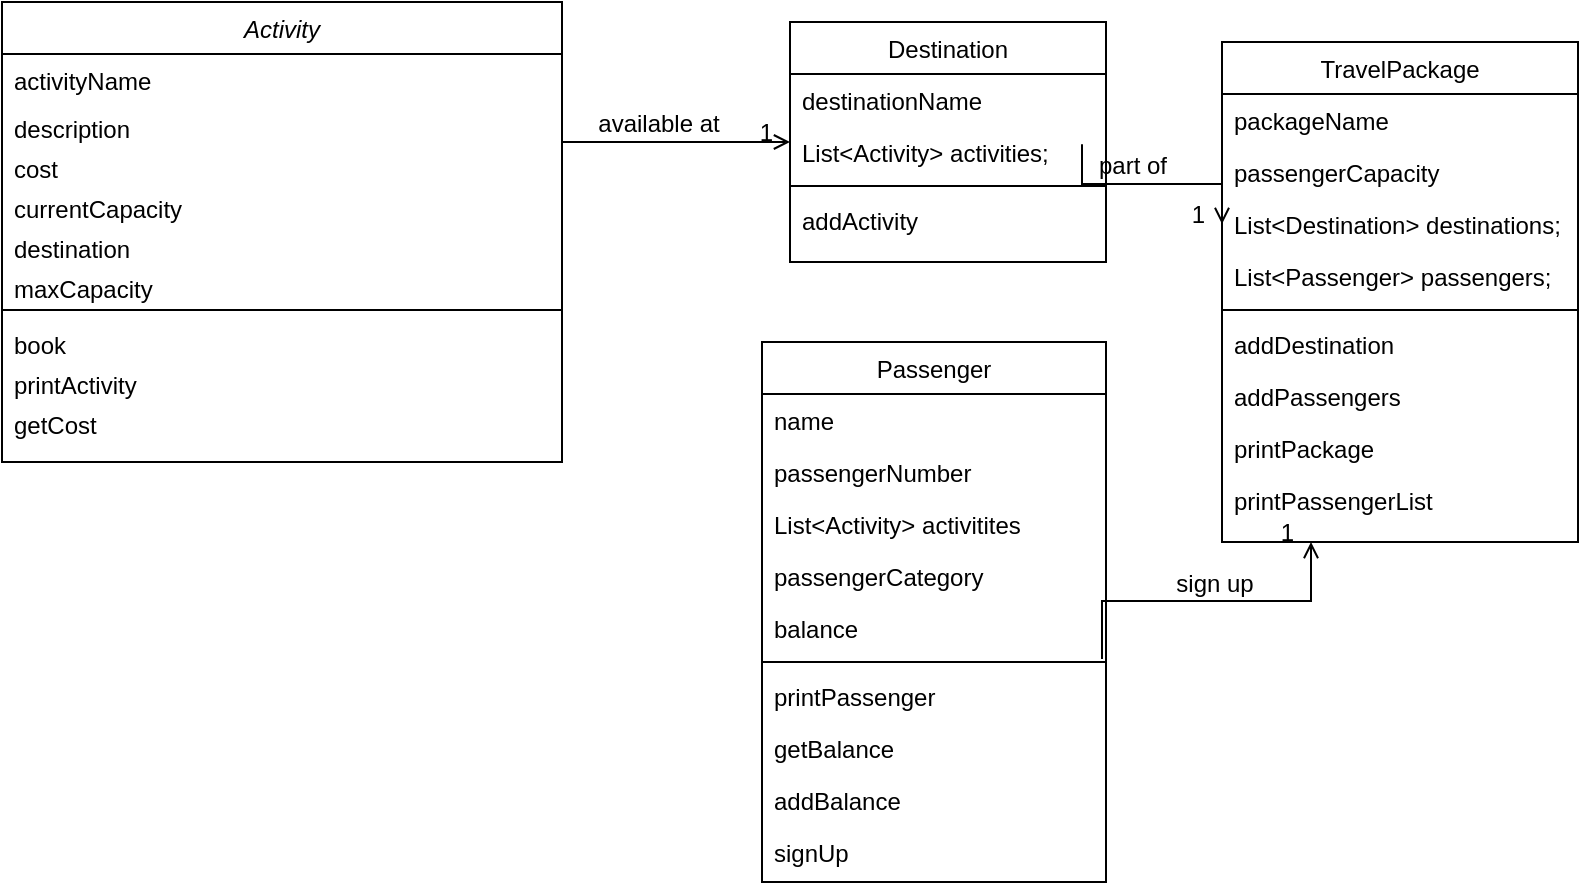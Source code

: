 <mxfile version="21.5.2" type="github">
  <diagram id="C5RBs43oDa-KdzZeNtuy" name="Page-1">
    <mxGraphModel dx="1163" dy="1903" grid="1" gridSize="10" guides="1" tooltips="1" connect="1" arrows="1" fold="1" page="1" pageScale="1" pageWidth="827" pageHeight="1169" math="0" shadow="0">
      <root>
        <mxCell id="WIyWlLk6GJQsqaUBKTNV-0" />
        <mxCell id="WIyWlLk6GJQsqaUBKTNV-1" parent="WIyWlLk6GJQsqaUBKTNV-0" />
        <mxCell id="zkfFHV4jXpPFQw0GAbJ--0" value="Activity" style="swimlane;fontStyle=2;align=center;verticalAlign=top;childLayout=stackLayout;horizontal=1;startSize=26;horizontalStack=0;resizeParent=1;resizeLast=0;collapsible=1;marginBottom=0;rounded=0;shadow=0;strokeWidth=1;" parent="WIyWlLk6GJQsqaUBKTNV-1" vertex="1">
          <mxGeometry x="20" y="60" width="280" height="230" as="geometry">
            <mxRectangle x="230" y="140" width="160" height="26" as="alternateBounds" />
          </mxGeometry>
        </mxCell>
        <mxCell id="zkfFHV4jXpPFQw0GAbJ--1" value="activityName" style="text;align=left;verticalAlign=top;spacingLeft=4;spacingRight=4;overflow=hidden;rotatable=0;points=[[0,0.5],[1,0.5]];portConstraint=eastwest;" parent="zkfFHV4jXpPFQw0GAbJ--0" vertex="1">
          <mxGeometry y="26" width="280" height="24" as="geometry" />
        </mxCell>
        <mxCell id="zkfFHV4jXpPFQw0GAbJ--2" value="description" style="text;align=left;verticalAlign=top;spacingLeft=4;spacingRight=4;overflow=hidden;rotatable=0;points=[[0,0.5],[1,0.5]];portConstraint=eastwest;rounded=0;shadow=0;html=0;" parent="zkfFHV4jXpPFQw0GAbJ--0" vertex="1">
          <mxGeometry y="50" width="280" height="20" as="geometry" />
        </mxCell>
        <mxCell id="zkfFHV4jXpPFQw0GAbJ--3" value="cost" style="text;align=left;verticalAlign=top;spacingLeft=4;spacingRight=4;overflow=hidden;rotatable=0;points=[[0,0.5],[1,0.5]];portConstraint=eastwest;rounded=0;shadow=0;html=0;" parent="zkfFHV4jXpPFQw0GAbJ--0" vertex="1">
          <mxGeometry y="70" width="280" height="20" as="geometry" />
        </mxCell>
        <mxCell id="ZX6LD35gy1W0F-k31ckD-2" value="currentCapacity" style="text;align=left;verticalAlign=top;spacingLeft=4;spacingRight=4;overflow=hidden;rotatable=0;points=[[0,0.5],[1,0.5]];portConstraint=eastwest;rounded=0;shadow=0;html=0;" vertex="1" parent="zkfFHV4jXpPFQw0GAbJ--0">
          <mxGeometry y="90" width="280" height="20" as="geometry" />
        </mxCell>
        <mxCell id="ZX6LD35gy1W0F-k31ckD-3" value="destination" style="text;align=left;verticalAlign=top;spacingLeft=4;spacingRight=4;overflow=hidden;rotatable=0;points=[[0,0.5],[1,0.5]];portConstraint=eastwest;rounded=0;shadow=0;html=0;" vertex="1" parent="zkfFHV4jXpPFQw0GAbJ--0">
          <mxGeometry y="110" width="280" height="20" as="geometry" />
        </mxCell>
        <mxCell id="ZX6LD35gy1W0F-k31ckD-4" value="maxCapacity&#xa;" style="text;align=left;verticalAlign=top;spacingLeft=4;spacingRight=4;overflow=hidden;rotatable=0;points=[[0,0.5],[1,0.5]];portConstraint=eastwest;rounded=0;shadow=0;html=0;" vertex="1" parent="zkfFHV4jXpPFQw0GAbJ--0">
          <mxGeometry y="130" width="280" height="20" as="geometry" />
        </mxCell>
        <mxCell id="zkfFHV4jXpPFQw0GAbJ--4" value="" style="line;html=1;strokeWidth=1;align=left;verticalAlign=middle;spacingTop=-1;spacingLeft=3;spacingRight=3;rotatable=0;labelPosition=right;points=[];portConstraint=eastwest;" parent="zkfFHV4jXpPFQw0GAbJ--0" vertex="1">
          <mxGeometry y="150" width="280" height="8" as="geometry" />
        </mxCell>
        <mxCell id="ZX6LD35gy1W0F-k31ckD-1" value="book" style="text;align=left;verticalAlign=top;spacingLeft=4;spacingRight=4;overflow=hidden;rotatable=0;points=[[0,0.5],[1,0.5]];portConstraint=eastwest;" vertex="1" parent="zkfFHV4jXpPFQw0GAbJ--0">
          <mxGeometry y="158" width="280" height="20" as="geometry" />
        </mxCell>
        <mxCell id="zkfFHV4jXpPFQw0GAbJ--5" value="printActivity" style="text;align=left;verticalAlign=top;spacingLeft=4;spacingRight=4;overflow=hidden;rotatable=0;points=[[0,0.5],[1,0.5]];portConstraint=eastwest;" parent="zkfFHV4jXpPFQw0GAbJ--0" vertex="1">
          <mxGeometry y="178" width="280" height="20" as="geometry" />
        </mxCell>
        <mxCell id="ZX6LD35gy1W0F-k31ckD-0" value="getCost" style="text;align=left;verticalAlign=top;spacingLeft=4;spacingRight=4;overflow=hidden;rotatable=0;points=[[0,0.5],[1,0.5]];portConstraint=eastwest;" vertex="1" parent="zkfFHV4jXpPFQw0GAbJ--0">
          <mxGeometry y="198" width="280" height="22" as="geometry" />
        </mxCell>
        <mxCell id="zkfFHV4jXpPFQw0GAbJ--17" value="Destination" style="swimlane;fontStyle=0;align=center;verticalAlign=top;childLayout=stackLayout;horizontal=1;startSize=26;horizontalStack=0;resizeParent=1;resizeLast=0;collapsible=1;marginBottom=0;rounded=0;shadow=0;strokeWidth=1;" parent="WIyWlLk6GJQsqaUBKTNV-1" vertex="1">
          <mxGeometry x="414" y="70" width="158" height="120" as="geometry">
            <mxRectangle x="550" y="140" width="160" height="26" as="alternateBounds" />
          </mxGeometry>
        </mxCell>
        <mxCell id="zkfFHV4jXpPFQw0GAbJ--18" value="destinationName" style="text;align=left;verticalAlign=top;spacingLeft=4;spacingRight=4;overflow=hidden;rotatable=0;points=[[0,0.5],[1,0.5]];portConstraint=eastwest;" parent="zkfFHV4jXpPFQw0GAbJ--17" vertex="1">
          <mxGeometry y="26" width="158" height="26" as="geometry" />
        </mxCell>
        <mxCell id="zkfFHV4jXpPFQw0GAbJ--19" value="List&lt;Activity&gt; activities;" style="text;align=left;verticalAlign=top;spacingLeft=4;spacingRight=4;overflow=hidden;rotatable=0;points=[[0,0.5],[1,0.5]];portConstraint=eastwest;rounded=0;shadow=0;html=0;" parent="zkfFHV4jXpPFQw0GAbJ--17" vertex="1">
          <mxGeometry y="52" width="158" height="26" as="geometry" />
        </mxCell>
        <mxCell id="zkfFHV4jXpPFQw0GAbJ--23" value="" style="line;html=1;strokeWidth=1;align=left;verticalAlign=middle;spacingTop=-1;spacingLeft=3;spacingRight=3;rotatable=0;labelPosition=right;points=[];portConstraint=eastwest;" parent="zkfFHV4jXpPFQw0GAbJ--17" vertex="1">
          <mxGeometry y="78" width="158" height="8" as="geometry" />
        </mxCell>
        <mxCell id="zkfFHV4jXpPFQw0GAbJ--20" value="addActivity" style="text;align=left;verticalAlign=top;spacingLeft=4;spacingRight=4;overflow=hidden;rotatable=0;points=[[0,0.5],[1,0.5]];portConstraint=eastwest;rounded=0;shadow=0;html=0;" parent="zkfFHV4jXpPFQw0GAbJ--17" vertex="1">
          <mxGeometry y="86" width="158" height="26" as="geometry" />
        </mxCell>
        <mxCell id="zkfFHV4jXpPFQw0GAbJ--26" value="" style="endArrow=open;shadow=0;strokeWidth=1;rounded=0;endFill=1;edgeStyle=elbowEdgeStyle;elbow=vertical;" parent="WIyWlLk6GJQsqaUBKTNV-1" source="zkfFHV4jXpPFQw0GAbJ--0" target="zkfFHV4jXpPFQw0GAbJ--17" edge="1">
          <mxGeometry x="0.5" y="41" relative="1" as="geometry">
            <mxPoint x="380" y="192" as="sourcePoint" />
            <mxPoint x="540" y="192" as="targetPoint" />
            <mxPoint x="-40" y="32" as="offset" />
          </mxGeometry>
        </mxCell>
        <mxCell id="zkfFHV4jXpPFQw0GAbJ--28" value="1" style="resizable=0;align=right;verticalAlign=bottom;labelBackgroundColor=none;fontSize=12;" parent="zkfFHV4jXpPFQw0GAbJ--26" connectable="0" vertex="1">
          <mxGeometry x="1" relative="1" as="geometry">
            <mxPoint x="-7" y="4" as="offset" />
          </mxGeometry>
        </mxCell>
        <mxCell id="zkfFHV4jXpPFQw0GAbJ--29" value="available at" style="text;html=1;resizable=0;points=[];;align=center;verticalAlign=middle;labelBackgroundColor=none;rounded=0;shadow=0;strokeWidth=1;fontSize=12;" parent="zkfFHV4jXpPFQw0GAbJ--26" vertex="1" connectable="0">
          <mxGeometry x="0.5" y="49" relative="1" as="geometry">
            <mxPoint x="-38" y="40" as="offset" />
          </mxGeometry>
        </mxCell>
        <mxCell id="ZX6LD35gy1W0F-k31ckD-5" value="TravelPackage" style="swimlane;fontStyle=0;align=center;verticalAlign=top;childLayout=stackLayout;horizontal=1;startSize=26;horizontalStack=0;resizeParent=1;resizeLast=0;collapsible=1;marginBottom=0;rounded=0;shadow=0;strokeWidth=1;" vertex="1" parent="WIyWlLk6GJQsqaUBKTNV-1">
          <mxGeometry x="630" y="80" width="178" height="250" as="geometry">
            <mxRectangle x="550" y="140" width="160" height="26" as="alternateBounds" />
          </mxGeometry>
        </mxCell>
        <mxCell id="ZX6LD35gy1W0F-k31ckD-6" value="packageName" style="text;align=left;verticalAlign=top;spacingLeft=4;spacingRight=4;overflow=hidden;rotatable=0;points=[[0,0.5],[1,0.5]];portConstraint=eastwest;" vertex="1" parent="ZX6LD35gy1W0F-k31ckD-5">
          <mxGeometry y="26" width="178" height="26" as="geometry" />
        </mxCell>
        <mxCell id="ZX6LD35gy1W0F-k31ckD-15" value="" style="endArrow=open;shadow=0;strokeWidth=1;rounded=0;endFill=1;edgeStyle=elbowEdgeStyle;elbow=vertical;entryX=0;entryY=0.5;entryDx=0;entryDy=0;" edge="1" parent="ZX6LD35gy1W0F-k31ckD-5" target="ZX6LD35gy1W0F-k31ckD-7">
          <mxGeometry x="0.5" y="41" relative="1" as="geometry">
            <mxPoint x="-70" y="51.09" as="sourcePoint" />
            <mxPoint x="44" y="51.09" as="targetPoint" />
            <mxPoint x="-40" y="32" as="offset" />
          </mxGeometry>
        </mxCell>
        <mxCell id="ZX6LD35gy1W0F-k31ckD-16" value="1" style="resizable=0;align=right;verticalAlign=bottom;labelBackgroundColor=none;fontSize=12;" connectable="0" vertex="1" parent="ZX6LD35gy1W0F-k31ckD-15">
          <mxGeometry x="1" relative="1" as="geometry">
            <mxPoint x="-7" y="4" as="offset" />
          </mxGeometry>
        </mxCell>
        <mxCell id="ZX6LD35gy1W0F-k31ckD-17" value="part of" style="text;html=1;resizable=0;points=[];;align=center;verticalAlign=middle;labelBackgroundColor=none;rounded=0;shadow=0;strokeWidth=1;fontSize=12;" vertex="1" connectable="0" parent="ZX6LD35gy1W0F-k31ckD-15">
          <mxGeometry x="0.5" y="49" relative="1" as="geometry">
            <mxPoint x="-38" y="40" as="offset" />
          </mxGeometry>
        </mxCell>
        <mxCell id="ZX6LD35gy1W0F-k31ckD-9" value="passengerCapacity" style="text;align=left;verticalAlign=top;spacingLeft=4;spacingRight=4;overflow=hidden;rotatable=0;points=[[0,0.5],[1,0.5]];portConstraint=eastwest;rounded=0;shadow=0;html=0;" vertex="1" parent="ZX6LD35gy1W0F-k31ckD-5">
          <mxGeometry y="52" width="178" height="26" as="geometry" />
        </mxCell>
        <mxCell id="ZX6LD35gy1W0F-k31ckD-7" value="List&lt;Destination&gt; destinations;" style="text;align=left;verticalAlign=top;spacingLeft=4;spacingRight=4;overflow=hidden;rotatable=0;points=[[0,0.5],[1,0.5]];portConstraint=eastwest;rounded=0;shadow=0;html=0;" vertex="1" parent="ZX6LD35gy1W0F-k31ckD-5">
          <mxGeometry y="78" width="178" height="26" as="geometry" />
        </mxCell>
        <mxCell id="ZX6LD35gy1W0F-k31ckD-10" value="List&lt;Passenger&gt; passengers;" style="text;align=left;verticalAlign=top;spacingLeft=4;spacingRight=4;overflow=hidden;rotatable=0;points=[[0,0.5],[1,0.5]];portConstraint=eastwest;rounded=0;shadow=0;html=0;" vertex="1" parent="ZX6LD35gy1W0F-k31ckD-5">
          <mxGeometry y="104" width="178" height="26" as="geometry" />
        </mxCell>
        <mxCell id="ZX6LD35gy1W0F-k31ckD-8" value="" style="line;html=1;strokeWidth=1;align=left;verticalAlign=middle;spacingTop=-1;spacingLeft=3;spacingRight=3;rotatable=0;labelPosition=right;points=[];portConstraint=eastwest;" vertex="1" parent="ZX6LD35gy1W0F-k31ckD-5">
          <mxGeometry y="130" width="178" height="8" as="geometry" />
        </mxCell>
        <mxCell id="ZX6LD35gy1W0F-k31ckD-11" value="addDestination" style="text;align=left;verticalAlign=top;spacingLeft=4;spacingRight=4;overflow=hidden;rotatable=0;points=[[0,0.5],[1,0.5]];portConstraint=eastwest;rounded=0;shadow=0;html=0;" vertex="1" parent="ZX6LD35gy1W0F-k31ckD-5">
          <mxGeometry y="138" width="178" height="26" as="geometry" />
        </mxCell>
        <mxCell id="ZX6LD35gy1W0F-k31ckD-12" value="addPassengers" style="text;align=left;verticalAlign=top;spacingLeft=4;spacingRight=4;overflow=hidden;rotatable=0;points=[[0,0.5],[1,0.5]];portConstraint=eastwest;rounded=0;shadow=0;html=0;" vertex="1" parent="ZX6LD35gy1W0F-k31ckD-5">
          <mxGeometry y="164" width="178" height="26" as="geometry" />
        </mxCell>
        <mxCell id="ZX6LD35gy1W0F-k31ckD-13" value="printPackage&#xa;" style="text;align=left;verticalAlign=top;spacingLeft=4;spacingRight=4;overflow=hidden;rotatable=0;points=[[0,0.5],[1,0.5]];portConstraint=eastwest;rounded=0;shadow=0;html=0;" vertex="1" parent="ZX6LD35gy1W0F-k31ckD-5">
          <mxGeometry y="190" width="178" height="26" as="geometry" />
        </mxCell>
        <mxCell id="ZX6LD35gy1W0F-k31ckD-14" value="printPassengerList" style="text;align=left;verticalAlign=top;spacingLeft=4;spacingRight=4;overflow=hidden;rotatable=0;points=[[0,0.5],[1,0.5]];portConstraint=eastwest;rounded=0;shadow=0;html=0;" vertex="1" parent="ZX6LD35gy1W0F-k31ckD-5">
          <mxGeometry y="216" width="178" height="26" as="geometry" />
        </mxCell>
        <mxCell id="ZX6LD35gy1W0F-k31ckD-19" value="Passenger" style="swimlane;fontStyle=0;align=center;verticalAlign=top;childLayout=stackLayout;horizontal=1;startSize=26;horizontalStack=0;resizeParent=1;resizeLast=0;collapsible=1;marginBottom=0;rounded=0;shadow=0;strokeWidth=1;" vertex="1" parent="WIyWlLk6GJQsqaUBKTNV-1">
          <mxGeometry x="400" y="230" width="172" height="270" as="geometry">
            <mxRectangle x="550" y="140" width="160" height="26" as="alternateBounds" />
          </mxGeometry>
        </mxCell>
        <mxCell id="ZX6LD35gy1W0F-k31ckD-20" value="name" style="text;align=left;verticalAlign=top;spacingLeft=4;spacingRight=4;overflow=hidden;rotatable=0;points=[[0,0.5],[1,0.5]];portConstraint=eastwest;" vertex="1" parent="ZX6LD35gy1W0F-k31ckD-19">
          <mxGeometry y="26" width="172" height="26" as="geometry" />
        </mxCell>
        <mxCell id="ZX6LD35gy1W0F-k31ckD-21" value="passengerNumber" style="text;align=left;verticalAlign=top;spacingLeft=4;spacingRight=4;overflow=hidden;rotatable=0;points=[[0,0.5],[1,0.5]];portConstraint=eastwest;rounded=0;shadow=0;html=0;" vertex="1" parent="ZX6LD35gy1W0F-k31ckD-19">
          <mxGeometry y="52" width="172" height="26" as="geometry" />
        </mxCell>
        <mxCell id="ZX6LD35gy1W0F-k31ckD-23" value="List&lt;Activity&gt; activitites" style="text;align=left;verticalAlign=top;spacingLeft=4;spacingRight=4;overflow=hidden;rotatable=0;points=[[0,0.5],[1,0.5]];portConstraint=eastwest;rounded=0;shadow=0;html=0;" vertex="1" parent="ZX6LD35gy1W0F-k31ckD-19">
          <mxGeometry y="78" width="172" height="26" as="geometry" />
        </mxCell>
        <mxCell id="ZX6LD35gy1W0F-k31ckD-24" value="passengerCategory" style="text;align=left;verticalAlign=top;spacingLeft=4;spacingRight=4;overflow=hidden;rotatable=0;points=[[0,0.5],[1,0.5]];portConstraint=eastwest;rounded=0;shadow=0;html=0;" vertex="1" parent="ZX6LD35gy1W0F-k31ckD-19">
          <mxGeometry y="104" width="172" height="26" as="geometry" />
        </mxCell>
        <mxCell id="ZX6LD35gy1W0F-k31ckD-25" value="balance" style="text;align=left;verticalAlign=top;spacingLeft=4;spacingRight=4;overflow=hidden;rotatable=0;points=[[0,0.5],[1,0.5]];portConstraint=eastwest;rounded=0;shadow=0;html=0;" vertex="1" parent="ZX6LD35gy1W0F-k31ckD-19">
          <mxGeometry y="130" width="172" height="26" as="geometry" />
        </mxCell>
        <mxCell id="ZX6LD35gy1W0F-k31ckD-22" value="" style="line;html=1;strokeWidth=1;align=left;verticalAlign=middle;spacingTop=-1;spacingLeft=3;spacingRight=3;rotatable=0;labelPosition=right;points=[];portConstraint=eastwest;" vertex="1" parent="ZX6LD35gy1W0F-k31ckD-19">
          <mxGeometry y="156" width="172" height="8" as="geometry" />
        </mxCell>
        <mxCell id="ZX6LD35gy1W0F-k31ckD-26" value="printPassenger" style="text;align=left;verticalAlign=top;spacingLeft=4;spacingRight=4;overflow=hidden;rotatable=0;points=[[0,0.5],[1,0.5]];portConstraint=eastwest;rounded=0;shadow=0;html=0;" vertex="1" parent="ZX6LD35gy1W0F-k31ckD-19">
          <mxGeometry y="164" width="172" height="26" as="geometry" />
        </mxCell>
        <mxCell id="ZX6LD35gy1W0F-k31ckD-27" value="getBalance" style="text;align=left;verticalAlign=top;spacingLeft=4;spacingRight=4;overflow=hidden;rotatable=0;points=[[0,0.5],[1,0.5]];portConstraint=eastwest;rounded=0;shadow=0;html=0;" vertex="1" parent="ZX6LD35gy1W0F-k31ckD-19">
          <mxGeometry y="190" width="172" height="26" as="geometry" />
        </mxCell>
        <mxCell id="ZX6LD35gy1W0F-k31ckD-28" value="addBalance" style="text;align=left;verticalAlign=top;spacingLeft=4;spacingRight=4;overflow=hidden;rotatable=0;points=[[0,0.5],[1,0.5]];portConstraint=eastwest;rounded=0;shadow=0;html=0;" vertex="1" parent="ZX6LD35gy1W0F-k31ckD-19">
          <mxGeometry y="216" width="172" height="26" as="geometry" />
        </mxCell>
        <mxCell id="ZX6LD35gy1W0F-k31ckD-29" value="signUp" style="text;align=left;verticalAlign=top;spacingLeft=4;spacingRight=4;overflow=hidden;rotatable=0;points=[[0,0.5],[1,0.5]];portConstraint=eastwest;rounded=0;shadow=0;html=0;" vertex="1" parent="ZX6LD35gy1W0F-k31ckD-19">
          <mxGeometry y="242" width="172" height="26" as="geometry" />
        </mxCell>
        <mxCell id="ZX6LD35gy1W0F-k31ckD-30" value="" style="endArrow=open;shadow=0;strokeWidth=1;rounded=0;endFill=1;edgeStyle=elbowEdgeStyle;elbow=vertical;entryX=0.25;entryY=1;entryDx=0;entryDy=0;" edge="1" parent="WIyWlLk6GJQsqaUBKTNV-1" target="ZX6LD35gy1W0F-k31ckD-5">
          <mxGeometry x="0.5" y="41" relative="1" as="geometry">
            <mxPoint x="570" y="388.55" as="sourcePoint" />
            <mxPoint x="684" y="388.55" as="targetPoint" />
            <mxPoint x="-40" y="32" as="offset" />
          </mxGeometry>
        </mxCell>
        <mxCell id="ZX6LD35gy1W0F-k31ckD-31" value="1" style="resizable=0;align=right;verticalAlign=bottom;labelBackgroundColor=none;fontSize=12;" connectable="0" vertex="1" parent="ZX6LD35gy1W0F-k31ckD-30">
          <mxGeometry x="1" relative="1" as="geometry">
            <mxPoint x="-7" y="4" as="offset" />
          </mxGeometry>
        </mxCell>
        <mxCell id="ZX6LD35gy1W0F-k31ckD-32" value="sign up" style="text;html=1;resizable=0;points=[];;align=center;verticalAlign=middle;labelBackgroundColor=none;rounded=0;shadow=0;strokeWidth=1;fontSize=12;" vertex="1" connectable="0" parent="ZX6LD35gy1W0F-k31ckD-30">
          <mxGeometry x="0.5" y="49" relative="1" as="geometry">
            <mxPoint x="-38" y="40" as="offset" />
          </mxGeometry>
        </mxCell>
      </root>
    </mxGraphModel>
  </diagram>
</mxfile>
